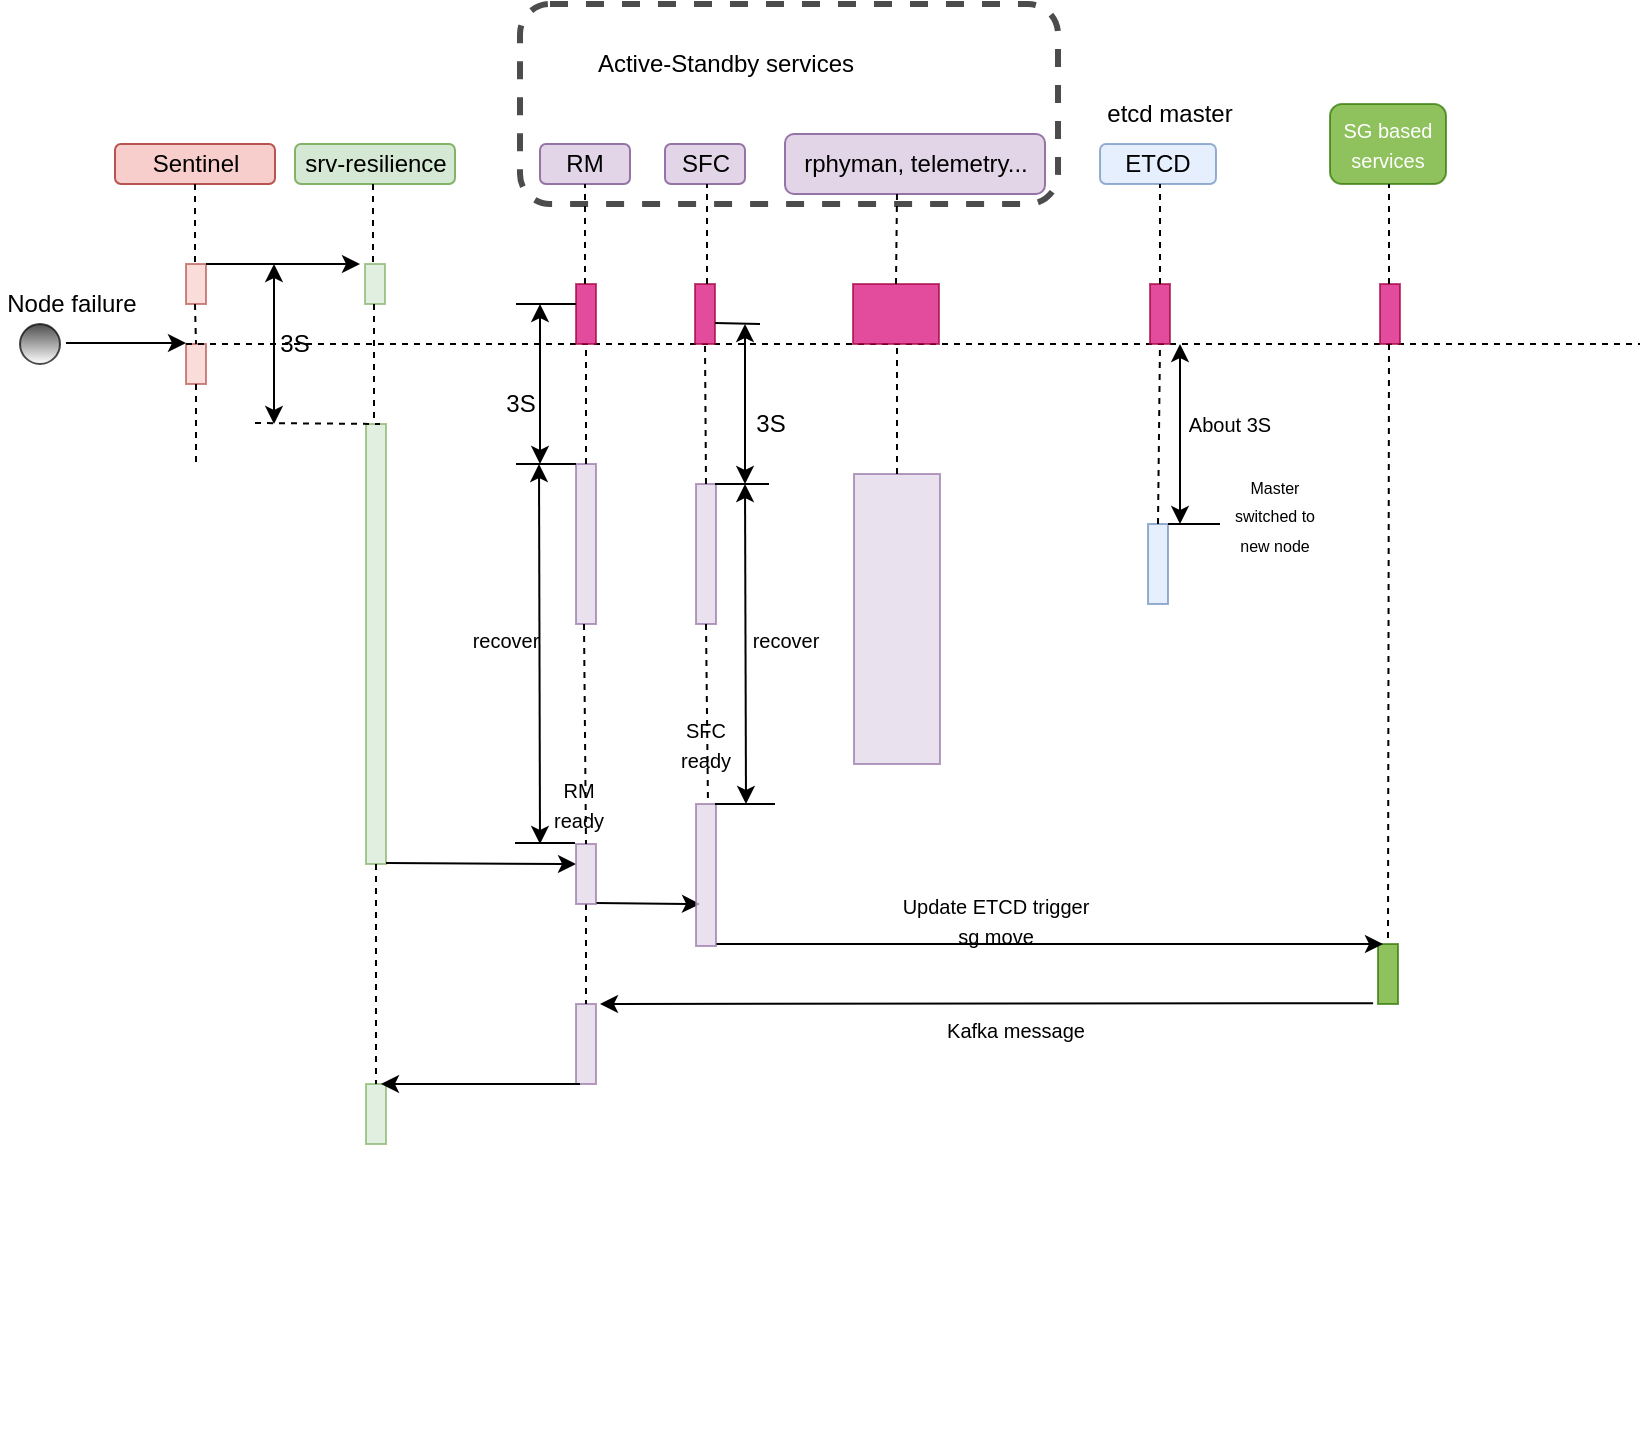 <mxfile version="11.1.1" type="github"><diagram id="rz94_Uhr8k5v-FVwEpUD" name="integration_resilience"><mxGraphModel dx="1129" dy="784" grid="0" gridSize="10" guides="1" tooltips="1" connect="1" arrows="1" fold="1" page="1" pageScale="1" pageWidth="850" pageHeight="1100" math="0" shadow="0"><root><mxCell id="0"/><mxCell id="1" parent="0"/><mxCell id="OxOy1GGtkLxaxUeBjBgH-1" value="Sentinel" style="rounded=1;whiteSpace=wrap;html=1;fillColor=#f8cecc;strokeColor=#b85450;" parent="1" vertex="1"><mxGeometry x="67.5" y="180" width="80" height="20" as="geometry"/></mxCell><mxCell id="OxOy1GGtkLxaxUeBjBgH-3" value="srv-resilience" style="rounded=1;whiteSpace=wrap;html=1;fillColor=#d5e8d4;strokeColor=#82b366;" parent="1" vertex="1"><mxGeometry x="157.5" y="180" width="80" height="20" as="geometry"/></mxCell><mxCell id="OxOy1GGtkLxaxUeBjBgH-4" value="RM" style="rounded=1;whiteSpace=wrap;html=1;fillColor=#e1d5e7;strokeColor=#9673a6;" parent="1" vertex="1"><mxGeometry x="280" y="180" width="45" height="20" as="geometry"/></mxCell><mxCell id="OxOy1GGtkLxaxUeBjBgH-5" value="SFC" style="rounded=1;whiteSpace=wrap;html=1;fillColor=#e1d5e7;strokeColor=#9673a6;" parent="1" vertex="1"><mxGeometry x="342.5" y="180" width="40" height="20" as="geometry"/></mxCell><mxCell id="OxOy1GGtkLxaxUeBjBgH-6" value="rphyman, telemetry..." style="rounded=1;whiteSpace=wrap;html=1;fillColor=#e1d5e7;strokeColor=#9673a6;" parent="1" vertex="1"><mxGeometry x="402.5" y="175" width="130" height="30" as="geometry"/></mxCell><mxCell id="OxOy1GGtkLxaxUeBjBgH-8" value="" style="rounded=1;whiteSpace=wrap;html=1;shadow=0;glass=0;dashed=1;comic=0;strokeWidth=3;opacity=70;fillColor=none;gradientColor=#ffffff;" parent="1" vertex="1"><mxGeometry x="270" y="110" width="269" height="100" as="geometry"/></mxCell><mxCell id="OxOy1GGtkLxaxUeBjBgH-9" value="Active-Standby services" style="text;html=1;strokeColor=none;fillColor=none;align=center;verticalAlign=middle;whiteSpace=wrap;rounded=0;shadow=0;glass=0;dashed=1;comic=0;opacity=70;" parent="1" vertex="1"><mxGeometry x="302.5" y="130" width="140" height="20" as="geometry"/></mxCell><mxCell id="OxOy1GGtkLxaxUeBjBgH-10" value="" style="rounded=0;whiteSpace=wrap;html=1;shadow=0;glass=0;comic=0;strokeWidth=1;fillColor=#f8cecc;opacity=70;strokeColor=#b85450;" parent="1" vertex="1"><mxGeometry x="103" y="240" width="10" height="20" as="geometry"/></mxCell><mxCell id="OxOy1GGtkLxaxUeBjBgH-13" value="" style="endArrow=none;dashed=1;html=1;" parent="1" edge="1"><mxGeometry width="50" height="50" relative="1" as="geometry"><mxPoint x="107.5" y="200" as="sourcePoint"/><mxPoint x="107.5" y="240" as="targetPoint"/></mxGeometry></mxCell><mxCell id="OxOy1GGtkLxaxUeBjBgH-17" value="" style="rounded=0;whiteSpace=wrap;html=1;shadow=0;glass=0;comic=0;strokeWidth=1;fillColor=#d5e8d4;opacity=70;strokeColor=#82b366;" parent="1" vertex="1"><mxGeometry x="192.5" y="240" width="10" height="20" as="geometry"/></mxCell><mxCell id="OxOy1GGtkLxaxUeBjBgH-18" value="" style="endArrow=none;dashed=1;html=1;" parent="1" edge="1"><mxGeometry width="50" height="50" relative="1" as="geometry"><mxPoint x="196.5" y="200" as="sourcePoint"/><mxPoint x="196.5" y="240" as="targetPoint"/></mxGeometry></mxCell><mxCell id="OxOy1GGtkLxaxUeBjBgH-19" value="" style="endArrow=classic;html=1;" parent="1" edge="1"><mxGeometry width="50" height="50" relative="1" as="geometry"><mxPoint x="113" y="240" as="sourcePoint"/><mxPoint x="190" y="240" as="targetPoint"/></mxGeometry></mxCell><mxCell id="OxOy1GGtkLxaxUeBjBgH-20" value="" style="rounded=0;whiteSpace=wrap;html=1;shadow=0;glass=0;comic=0;strokeWidth=1;fillColor=#f8cecc;opacity=70;strokeColor=#b85450;" parent="1" vertex="1"><mxGeometry x="103" y="280" width="10" height="20" as="geometry"/></mxCell><mxCell id="OxOy1GGtkLxaxUeBjBgH-23" value="" style="rounded=0;whiteSpace=wrap;html=1;shadow=0;glass=0;comic=0;strokeWidth=1;fillColor=#d5e8d4;opacity=70;strokeColor=#82b366;" parent="1" vertex="1"><mxGeometry x="193" y="320" width="10" height="220" as="geometry"/></mxCell><mxCell id="OxOy1GGtkLxaxUeBjBgH-26" value="" style="endArrow=classic;startArrow=classic;html=1;" parent="1" edge="1"><mxGeometry width="50" height="50" relative="1" as="geometry"><mxPoint x="147" y="320" as="sourcePoint"/><mxPoint x="147" y="240" as="targetPoint"/></mxGeometry></mxCell><mxCell id="OxOy1GGtkLxaxUeBjBgH-27" value="" style="endArrow=none;html=1;dashed=1;" parent="1" edge="1"><mxGeometry width="50" height="50" relative="1" as="geometry"><mxPoint x="137.5" y="319.5" as="sourcePoint"/><mxPoint x="200" y="320" as="targetPoint"/></mxGeometry></mxCell><mxCell id="OxOy1GGtkLxaxUeBjBgH-28" value="" style="endArrow=classic;html=1;endFill=1;" parent="1" edge="1"><mxGeometry width="50" height="50" relative="1" as="geometry"><mxPoint x="43" y="279.5" as="sourcePoint"/><mxPoint x="103" y="279.5" as="targetPoint"/></mxGeometry></mxCell><mxCell id="OxOy1GGtkLxaxUeBjBgH-29" value="" style="ellipse;whiteSpace=wrap;html=1;aspect=fixed;shadow=0;glass=0;comic=0;strokeWidth=1;fillColor=#000000;gradientColor=#ffffff;opacity=70;strokeColor=#000000;" parent="1" vertex="1"><mxGeometry x="20" y="270" width="20" height="20" as="geometry"/></mxCell><mxCell id="OxOy1GGtkLxaxUeBjBgH-32" value="Node failure" style="text;html=1;strokeColor=none;fillColor=none;align=center;verticalAlign=middle;whiteSpace=wrap;rounded=0;shadow=0;glass=0;comic=0;opacity=70;" parent="1" vertex="1"><mxGeometry x="10" y="250" width="72" height="20" as="geometry"/></mxCell><mxCell id="OxOy1GGtkLxaxUeBjBgH-33" value="3S" style="text;html=1;strokeColor=none;fillColor=none;align=center;verticalAlign=middle;whiteSpace=wrap;rounded=0;shadow=0;glass=0;comic=0;opacity=70;" parent="1" vertex="1"><mxGeometry x="145" y="270" width="25" height="20" as="geometry"/></mxCell><mxCell id="OxOy1GGtkLxaxUeBjBgH-34" value="" style="endArrow=none;dashed=1;html=1;" parent="1" edge="1"><mxGeometry width="50" height="50" relative="1" as="geometry"><mxPoint x="108" y="300" as="sourcePoint"/><mxPoint x="108" y="340" as="targetPoint"/></mxGeometry></mxCell><mxCell id="OxOy1GGtkLxaxUeBjBgH-35" value="" style="endArrow=none;dashed=1;html=1;" parent="1" edge="1"><mxGeometry width="50" height="50" relative="1" as="geometry"><mxPoint x="107.5" y="260" as="sourcePoint"/><mxPoint x="108" y="280" as="targetPoint"/></mxGeometry></mxCell><mxCell id="OxOy1GGtkLxaxUeBjBgH-36" value="" style="endArrow=none;dashed=1;html=1;" parent="1" edge="1"><mxGeometry width="50" height="50" relative="1" as="geometry"><mxPoint x="197" y="260" as="sourcePoint"/><mxPoint x="197" y="320" as="targetPoint"/></mxGeometry></mxCell><mxCell id="OxOy1GGtkLxaxUeBjBgH-39" value="ETCD" style="rounded=1;whiteSpace=wrap;html=1;shadow=0;glass=0;comic=0;strokeColor=#6c8ebf;strokeWidth=1;fillColor=#dae8fc;opacity=70;" parent="1" vertex="1"><mxGeometry x="560" y="180" width="58" height="20" as="geometry"/></mxCell><mxCell id="OxOy1GGtkLxaxUeBjBgH-40" value="etcd master" style="text;html=1;strokeColor=none;fillColor=none;align=center;verticalAlign=middle;whiteSpace=wrap;rounded=0;shadow=0;glass=0;comic=0;opacity=70;" parent="1" vertex="1"><mxGeometry x="560" y="155" width="70" height="20" as="geometry"/></mxCell><mxCell id="OxOy1GGtkLxaxUeBjBgH-41" value="" style="endArrow=none;dashed=1;html=1;strokeColor=#000000;" parent="1" edge="1"><mxGeometry width="50" height="50" relative="1" as="geometry"><mxPoint x="103" y="280" as="sourcePoint"/><mxPoint x="830" y="280" as="targetPoint"/></mxGeometry></mxCell><mxCell id="OxOy1GGtkLxaxUeBjBgH-42" value="" style="rounded=0;whiteSpace=wrap;html=1;shadow=0;glass=0;comic=0;strokeWidth=1;fillColor=#d80073;opacity=70;strokeColor=#A50040;fontColor=#ffffff;" parent="1" vertex="1"><mxGeometry x="298" y="250" width="10" height="30" as="geometry"/></mxCell><mxCell id="OxOy1GGtkLxaxUeBjBgH-49" value="" style="rounded=0;whiteSpace=wrap;html=1;shadow=0;glass=0;comic=0;strokeWidth=1;fillColor=#e1d5e7;opacity=70;strokeColor=#9673a6;" parent="1" vertex="1"><mxGeometry x="298" y="340" width="10" height="80" as="geometry"/></mxCell><mxCell id="OxOy1GGtkLxaxUeBjBgH-50" value="" style="endArrow=none;html=1;strokeColor=#000000;" parent="1" edge="1"><mxGeometry width="50" height="50" relative="1" as="geometry"><mxPoint x="268" y="260" as="sourcePoint"/><mxPoint x="298" y="260" as="targetPoint"/></mxGeometry></mxCell><mxCell id="OxOy1GGtkLxaxUeBjBgH-51" value="" style="endArrow=none;html=1;strokeColor=#000000;" parent="1" edge="1"><mxGeometry width="50" height="50" relative="1" as="geometry"><mxPoint x="268" y="340" as="sourcePoint"/><mxPoint x="298" y="340" as="targetPoint"/></mxGeometry></mxCell><mxCell id="OxOy1GGtkLxaxUeBjBgH-52" value="" style="endArrow=classic;startArrow=classic;html=1;" parent="1" edge="1"><mxGeometry width="50" height="50" relative="1" as="geometry"><mxPoint x="280" y="340" as="sourcePoint"/><mxPoint x="280" y="260" as="targetPoint"/></mxGeometry></mxCell><mxCell id="OxOy1GGtkLxaxUeBjBgH-53" value="3S" style="text;html=1;strokeColor=none;fillColor=none;align=center;verticalAlign=middle;whiteSpace=wrap;rounded=0;shadow=0;glass=0;comic=0;opacity=70;" parent="1" vertex="1"><mxGeometry x="257.5" y="300" width="25" height="20" as="geometry"/></mxCell><mxCell id="OxOy1GGtkLxaxUeBjBgH-54" value="" style="endArrow=none;dashed=1;html=1;strokeColor=#000000;" parent="1" edge="1"><mxGeometry width="50" height="50" relative="1" as="geometry"><mxPoint x="302.5" y="250" as="sourcePoint"/><mxPoint x="302.5" y="200" as="targetPoint"/></mxGeometry></mxCell><mxCell id="OxOy1GGtkLxaxUeBjBgH-55" value="" style="endArrow=none;dashed=1;html=1;strokeColor=#000000;exitX=0.5;exitY=0;exitDx=0;exitDy=0;" parent="1" source="OxOy1GGtkLxaxUeBjBgH-49" edge="1"><mxGeometry width="50" height="50" relative="1" as="geometry"><mxPoint x="303" y="330" as="sourcePoint"/><mxPoint x="303" y="280" as="targetPoint"/></mxGeometry></mxCell><mxCell id="OxOy1GGtkLxaxUeBjBgH-56" value="" style="rounded=0;whiteSpace=wrap;html=1;shadow=0;glass=0;comic=0;strokeWidth=1;fillColor=#d80073;opacity=70;strokeColor=#A50040;fontColor=#ffffff;" parent="1" vertex="1"><mxGeometry x="585" y="250" width="10" height="30" as="geometry"/></mxCell><mxCell id="OxOy1GGtkLxaxUeBjBgH-58" value="" style="rounded=0;whiteSpace=wrap;html=1;shadow=0;glass=0;comic=0;strokeWidth=1;fillColor=#dae8fc;opacity=70;strokeColor=#6c8ebf;" parent="1" vertex="1"><mxGeometry x="584" y="370" width="10" height="40" as="geometry"/></mxCell><mxCell id="OxOy1GGtkLxaxUeBjBgH-59" value="" style="rounded=0;whiteSpace=wrap;html=1;shadow=0;glass=0;comic=0;strokeWidth=1;fillColor=#d80073;opacity=70;strokeColor=#A50040;fontColor=#ffffff;" parent="1" vertex="1"><mxGeometry x="357.5" y="250" width="10" height="30" as="geometry"/></mxCell><mxCell id="OxOy1GGtkLxaxUeBjBgH-60" value="" style="endArrow=none;html=1;strokeColor=#000000;" parent="1" edge="1"><mxGeometry width="50" height="50" relative="1" as="geometry"><mxPoint x="367.5" y="269.5" as="sourcePoint"/><mxPoint x="390" y="270" as="targetPoint"/></mxGeometry></mxCell><mxCell id="OxOy1GGtkLxaxUeBjBgH-61" value="" style="endArrow=classic;startArrow=classic;html=1;" parent="1" edge="1"><mxGeometry width="50" height="50" relative="1" as="geometry"><mxPoint x="382.5" y="350" as="sourcePoint"/><mxPoint x="382.5" y="270" as="targetPoint"/></mxGeometry></mxCell><mxCell id="OxOy1GGtkLxaxUeBjBgH-62" value="" style="rounded=0;whiteSpace=wrap;html=1;shadow=0;glass=0;comic=0;strokeWidth=1;fillColor=#e1d5e7;opacity=70;strokeColor=#9673a6;" parent="1" vertex="1"><mxGeometry x="358" y="350" width="10" height="70" as="geometry"/></mxCell><mxCell id="OxOy1GGtkLxaxUeBjBgH-64" value="" style="endArrow=none;html=1;strokeColor=#000000;" parent="1" edge="1"><mxGeometry width="50" height="50" relative="1" as="geometry"><mxPoint x="367.5" y="350" as="sourcePoint"/><mxPoint x="394.5" y="350" as="targetPoint"/><Array as="points"><mxPoint x="367.5" y="350"/></Array></mxGeometry></mxCell><mxCell id="OxOy1GGtkLxaxUeBjBgH-65" value="3S" style="text;html=1;strokeColor=none;fillColor=none;align=center;verticalAlign=middle;whiteSpace=wrap;rounded=0;shadow=0;glass=0;comic=0;opacity=70;" parent="1" vertex="1"><mxGeometry x="382.5" y="310" width="25" height="20" as="geometry"/></mxCell><mxCell id="OxOy1GGtkLxaxUeBjBgH-66" value="" style="endArrow=none;dashed=1;html=1;strokeColor=#000000;exitX=0.5;exitY=0;exitDx=0;exitDy=0;" parent="1" source="OxOy1GGtkLxaxUeBjBgH-58" edge="1"><mxGeometry width="50" height="50" relative="1" as="geometry"><mxPoint x="589.905" y="340.095" as="sourcePoint"/><mxPoint x="590" y="280" as="targetPoint"/></mxGeometry></mxCell><mxCell id="OxOy1GGtkLxaxUeBjBgH-67" value="" style="endArrow=none;dashed=1;html=1;strokeColor=#000000;" parent="1" edge="1"><mxGeometry width="50" height="50" relative="1" as="geometry"><mxPoint x="363.5" y="250" as="sourcePoint"/><mxPoint x="363.5" y="200" as="targetPoint"/></mxGeometry></mxCell><mxCell id="OxOy1GGtkLxaxUeBjBgH-68" value="" style="endArrow=none;dashed=1;html=1;strokeColor=#000000;exitX=0.5;exitY=0;exitDx=0;exitDy=0;" parent="1" source="OxOy1GGtkLxaxUeBjBgH-62" edge="1"><mxGeometry width="50" height="50" relative="1" as="geometry"><mxPoint x="362.5" y="330" as="sourcePoint"/><mxPoint x="362.5" y="280" as="targetPoint"/></mxGeometry></mxCell><mxCell id="OxOy1GGtkLxaxUeBjBgH-69" value="" style="endArrow=classic;startArrow=classic;html=1;" parent="1" edge="1"><mxGeometry width="50" height="50" relative="1" as="geometry"><mxPoint x="600" y="370" as="sourcePoint"/><mxPoint x="600" y="280" as="targetPoint"/></mxGeometry></mxCell><mxCell id="OxOy1GGtkLxaxUeBjBgH-70" value="&lt;font style=&quot;font-size: 10px&quot;&gt;About 3S&lt;/font&gt;" style="text;html=1;strokeColor=none;fillColor=none;align=center;verticalAlign=middle;whiteSpace=wrap;rounded=0;shadow=0;glass=0;comic=0;opacity=70;" parent="1" vertex="1"><mxGeometry x="600" y="310" width="50" height="20" as="geometry"/></mxCell><mxCell id="OxOy1GGtkLxaxUeBjBgH-71" value="" style="endArrow=none;html=1;strokeColor=#000000;" parent="1" edge="1"><mxGeometry width="50" height="50" relative="1" as="geometry"><mxPoint x="594" y="370" as="sourcePoint"/><mxPoint x="620" y="370" as="targetPoint"/><Array as="points"><mxPoint x="594" y="370"/></Array></mxGeometry></mxCell><mxCell id="OxOy1GGtkLxaxUeBjBgH-72" value="" style="endArrow=none;dashed=1;html=1;strokeColor=#000000;" parent="1" edge="1"><mxGeometry width="50" height="50" relative="1" as="geometry"><mxPoint x="590" y="250" as="sourcePoint"/><mxPoint x="590" y="200" as="targetPoint"/></mxGeometry></mxCell><mxCell id="OxOy1GGtkLxaxUeBjBgH-73" value="&lt;font style=&quot;font-size: 8px&quot;&gt;Master switched to new node&lt;/font&gt;" style="text;html=1;strokeColor=none;fillColor=none;align=center;verticalAlign=middle;whiteSpace=wrap;rounded=0;shadow=0;glass=0;comic=0;opacity=70;" parent="1" vertex="1"><mxGeometry x="620" y="360" width="55" height="10" as="geometry"/></mxCell><mxCell id="OxOy1GGtkLxaxUeBjBgH-74" value="" style="rounded=0;whiteSpace=wrap;html=1;shadow=0;glass=0;comic=0;strokeWidth=1;fillColor=#d80073;opacity=70;strokeColor=#A50040;fontColor=#ffffff;" parent="1" vertex="1"><mxGeometry x="436.5" y="250" width="43" height="30" as="geometry"/></mxCell><mxCell id="OxOy1GGtkLxaxUeBjBgH-75" value="" style="rounded=0;whiteSpace=wrap;html=1;shadow=0;glass=0;comic=0;strokeWidth=1;fillColor=#e1d5e7;opacity=70;strokeColor=#9673a6;" parent="1" vertex="1"><mxGeometry x="437" y="345" width="43" height="145" as="geometry"/></mxCell><mxCell id="OxOy1GGtkLxaxUeBjBgH-77" value="" style="endArrow=none;dashed=1;html=1;strokeColor=#000000;" parent="1" edge="1"><mxGeometry width="50" height="50" relative="1" as="geometry"><mxPoint x="458" y="250" as="sourcePoint"/><mxPoint x="458.5" y="205" as="targetPoint"/></mxGeometry></mxCell><mxCell id="OxOy1GGtkLxaxUeBjBgH-78" value="" style="endArrow=none;dashed=1;html=1;strokeColor=#000000;exitX=0.5;exitY=0;exitDx=0;exitDy=0;" parent="1" source="OxOy1GGtkLxaxUeBjBgH-75" edge="1"><mxGeometry width="50" height="50" relative="1" as="geometry"><mxPoint x="459" y="340" as="sourcePoint"/><mxPoint x="458.5" y="280" as="targetPoint"/></mxGeometry></mxCell><mxCell id="OxOy1GGtkLxaxUeBjBgH-80" value="&lt;font style=&quot;font-size: 10px&quot;&gt;SG based services&lt;/font&gt;" style="rounded=1;whiteSpace=wrap;html=1;shadow=0;glass=0;comic=0;strokeColor=#2D7600;strokeWidth=1;fillColor=#60a917;opacity=70;fontColor=#ffffff;" parent="1" vertex="1"><mxGeometry x="675" y="160" width="58" height="40" as="geometry"/></mxCell><mxCell id="OxOy1GGtkLxaxUeBjBgH-81" value="" style="rounded=0;whiteSpace=wrap;html=1;shadow=0;glass=0;comic=0;strokeWidth=1;fillColor=#d80073;opacity=70;strokeColor=#A50040;fontColor=#ffffff;" parent="1" vertex="1"><mxGeometry x="700" y="250" width="10" height="30" as="geometry"/></mxCell><mxCell id="OxOy1GGtkLxaxUeBjBgH-82" value="" style="endArrow=none;dashed=1;html=1;strokeColor=#000000;" parent="1" edge="1"><mxGeometry width="50" height="50" relative="1" as="geometry"><mxPoint x="704.5" y="250" as="sourcePoint"/><mxPoint x="704.5" y="200" as="targetPoint"/></mxGeometry></mxCell><mxCell id="OxOy1GGtkLxaxUeBjBgH-84" value="" style="endArrow=classic;html=1;strokeColor=#000000;" parent="1" edge="1"><mxGeometry width="50" height="50" relative="1" as="geometry"><mxPoint x="203" y="539.5" as="sourcePoint"/><mxPoint x="298" y="540" as="targetPoint"/></mxGeometry></mxCell><mxCell id="OxOy1GGtkLxaxUeBjBgH-85" value="" style="endArrow=classic;html=1;strokeColor=#000000;" parent="1" edge="1"><mxGeometry width="50" height="50" relative="1" as="geometry"><mxPoint x="308" y="559.5" as="sourcePoint"/><mxPoint x="360" y="560" as="targetPoint"/></mxGeometry></mxCell><mxCell id="OxOy1GGtkLxaxUeBjBgH-86" value="" style="rounded=0;whiteSpace=wrap;html=1;shadow=0;glass=0;comic=0;strokeWidth=1;fillColor=#60a917;opacity=70;strokeColor=#2D7600;fontColor=#ffffff;" parent="1" vertex="1"><mxGeometry x="699" y="580" width="10" height="30" as="geometry"/></mxCell><mxCell id="OxOy1GGtkLxaxUeBjBgH-87" value="" style="endArrow=classic;html=1;strokeColor=#000000;entryX=0.25;entryY=0;entryDx=0;entryDy=0;" parent="1" target="OxOy1GGtkLxaxUeBjBgH-86" edge="1"><mxGeometry width="50" height="50" relative="1" as="geometry"><mxPoint x="368" y="580" as="sourcePoint"/><mxPoint x="448" y="580" as="targetPoint"/></mxGeometry></mxCell><mxCell id="OxOy1GGtkLxaxUeBjBgH-88" value="" style="rounded=0;whiteSpace=wrap;html=1;shadow=0;glass=0;comic=0;strokeWidth=1;fillColor=#e1d5e7;opacity=70;strokeColor=#9673a6;" parent="1" vertex="1"><mxGeometry x="298" y="610" width="10" height="40" as="geometry"/></mxCell><mxCell id="OxOy1GGtkLxaxUeBjBgH-89" value="" style="endArrow=classic;html=1;strokeColor=#000000;exitX=-0.245;exitY=0.987;exitDx=0;exitDy=0;exitPerimeter=0;" parent="1" source="OxOy1GGtkLxaxUeBjBgH-86" edge="1"><mxGeometry width="50" height="50" relative="1" as="geometry"><mxPoint x="580" y="720" as="sourcePoint"/><mxPoint x="310" y="610" as="targetPoint"/></mxGeometry></mxCell><mxCell id="OxOy1GGtkLxaxUeBjBgH-90" value="" style="rounded=0;whiteSpace=wrap;html=1;shadow=0;glass=0;comic=0;strokeWidth=1;fillColor=#d5e8d4;opacity=70;strokeColor=#82b366;" parent="1" vertex="1"><mxGeometry x="193" y="650" width="10" height="30" as="geometry"/></mxCell><mxCell id="OxOy1GGtkLxaxUeBjBgH-91" value="" style="endArrow=classic;html=1;strokeColor=#000000;entryX=0.75;entryY=0;entryDx=0;entryDy=0;" parent="1" target="OxOy1GGtkLxaxUeBjBgH-90" edge="1"><mxGeometry width="50" height="50" relative="1" as="geometry"><mxPoint x="300" y="650" as="sourcePoint"/><mxPoint x="460" y="680" as="targetPoint"/></mxGeometry></mxCell><mxCell id="OxOy1GGtkLxaxUeBjBgH-92" value="" style="endArrow=none;dashed=1;html=1;entryX=0.5;entryY=0;entryDx=0;entryDy=0;" parent="1" target="OxOy1GGtkLxaxUeBjBgH-86" edge="1"><mxGeometry width="50" height="50" relative="1" as="geometry"><mxPoint x="704.5" y="280" as="sourcePoint"/><mxPoint x="704.5" y="320" as="targetPoint"/></mxGeometry></mxCell><mxCell id="OxOy1GGtkLxaxUeBjBgH-93" value="" style="endArrow=none;dashed=1;html=1;" parent="1" edge="1"><mxGeometry width="50" height="50" relative="1" as="geometry"><mxPoint x="198" y="540" as="sourcePoint"/><mxPoint x="198" y="650" as="targetPoint"/></mxGeometry></mxCell><mxCell id="OxOy1GGtkLxaxUeBjBgH-94" value="" style="endArrow=none;dashed=1;html=1;entryX=0.5;entryY=0;entryDx=0;entryDy=0;" parent="1" target="OxOy1GGtkLxaxUeBjBgH-88" edge="1"><mxGeometry width="50" height="50" relative="1" as="geometry"><mxPoint x="303" y="560" as="sourcePoint"/><mxPoint x="303" y="600" as="targetPoint"/></mxGeometry></mxCell><mxCell id="OxOy1GGtkLxaxUeBjBgH-95" value="&lt;font style=&quot;font-size: 10px&quot;&gt;Update ETCD trigger sg move&lt;/font&gt;" style="text;html=1;strokeColor=none;fillColor=none;align=center;verticalAlign=middle;whiteSpace=wrap;rounded=0;shadow=0;glass=0;comic=0;opacity=70;" parent="1" vertex="1"><mxGeometry x="458" y="560" width="100" height="15" as="geometry"/></mxCell><mxCell id="OxOy1GGtkLxaxUeBjBgH-96" value="&lt;font size=&quot;1&quot;&gt;Kafka message&lt;/font&gt;" style="text;html=1;strokeColor=none;fillColor=none;align=center;verticalAlign=middle;whiteSpace=wrap;rounded=0;shadow=0;glass=0;comic=0;opacity=70;" parent="1" vertex="1"><mxGeometry x="467.5" y="615" width="100" height="15" as="geometry"/></mxCell><mxCell id="VrICxufBekmhPMfeO_j_-1" value="" style="rounded=0;whiteSpace=wrap;html=1;shadow=0;glass=0;comic=0;strokeWidth=1;fillColor=#e1d5e7;opacity=70;strokeColor=#9673a6;" parent="1" vertex="1"><mxGeometry x="298" y="530" width="10" height="30" as="geometry"/></mxCell><mxCell id="VrICxufBekmhPMfeO_j_-2" value="" style="rounded=0;whiteSpace=wrap;html=1;shadow=0;glass=0;comic=0;strokeWidth=1;fillColor=#e1d5e7;opacity=70;strokeColor=#9673a6;" parent="1" vertex="1"><mxGeometry x="358" y="510" width="10" height="71" as="geometry"/></mxCell><mxCell id="VrICxufBekmhPMfeO_j_-3" value="&lt;font style=&quot;font-size: 10px&quot;&gt;RM ready&lt;/font&gt;" style="text;html=1;strokeColor=none;fillColor=none;align=center;verticalAlign=middle;whiteSpace=wrap;rounded=0;" parent="1" vertex="1"><mxGeometry x="282.5" y="500" width="33" height="20" as="geometry"/></mxCell><mxCell id="VrICxufBekmhPMfeO_j_-4" value="&lt;font size=&quot;1&quot;&gt;SFC ready&lt;/font&gt;" style="text;html=1;strokeColor=none;fillColor=none;align=center;verticalAlign=middle;whiteSpace=wrap;rounded=0;" parent="1" vertex="1"><mxGeometry x="342.5" y="470" width="40" height="20" as="geometry"/></mxCell><mxCell id="VrICxufBekmhPMfeO_j_-5" value="" style="endArrow=none;dashed=1;html=1;entryX=0.5;entryY=0;entryDx=0;entryDy=0;" parent="1" target="VrICxufBekmhPMfeO_j_-1" edge="1"><mxGeometry width="50" height="50" relative="1" as="geometry"><mxPoint x="302" y="420" as="sourcePoint"/><mxPoint x="302" y="480" as="targetPoint"/></mxGeometry></mxCell><mxCell id="VrICxufBekmhPMfeO_j_-6" value="" style="endArrow=none;dashed=1;html=1;" parent="1" edge="1"><mxGeometry width="50" height="50" relative="1" as="geometry"><mxPoint x="363" y="420" as="sourcePoint"/><mxPoint x="364" y="510" as="targetPoint"/></mxGeometry></mxCell><mxCell id="VrICxufBekmhPMfeO_j_-7" value="" style="endArrow=none;html=1;strokeColor=#000000;" parent="1" edge="1"><mxGeometry width="50" height="50" relative="1" as="geometry"><mxPoint x="267.5" y="529.5" as="sourcePoint"/><mxPoint x="297.5" y="529.5" as="targetPoint"/></mxGeometry></mxCell><mxCell id="VrICxufBekmhPMfeO_j_-8" value="" style="endArrow=none;html=1;strokeColor=#000000;" parent="1" edge="1"><mxGeometry width="50" height="50" relative="1" as="geometry"><mxPoint x="367.5" y="510" as="sourcePoint"/><mxPoint x="397.5" y="510" as="targetPoint"/></mxGeometry></mxCell><mxCell id="VrICxufBekmhPMfeO_j_-9" value="" style="endArrow=classic;startArrow=classic;html=1;" parent="1" edge="1"><mxGeometry width="50" height="50" relative="1" as="geometry"><mxPoint x="383" y="510" as="sourcePoint"/><mxPoint x="382.5" y="350" as="targetPoint"/></mxGeometry></mxCell><mxCell id="VrICxufBekmhPMfeO_j_-10" value="" style="endArrow=classic;startArrow=classic;html=1;" parent="1" edge="1"><mxGeometry width="50" height="50" relative="1" as="geometry"><mxPoint x="280" y="530" as="sourcePoint"/><mxPoint x="279.5" y="340" as="targetPoint"/></mxGeometry></mxCell><mxCell id="VrICxufBekmhPMfeO_j_-11" value="&lt;font style=&quot;font-size: 10px&quot;&gt;recover&lt;/font&gt;" style="text;html=1;strokeColor=none;fillColor=none;align=center;verticalAlign=middle;whiteSpace=wrap;rounded=0;" parent="1" vertex="1"><mxGeometry x="242.5" y="417.5" width="40" height="20" as="geometry"/></mxCell><mxCell id="VrICxufBekmhPMfeO_j_-12" value="&lt;font style=&quot;font-size: 10px&quot;&gt;recover&lt;/font&gt;" style="text;html=1;strokeColor=none;fillColor=none;align=center;verticalAlign=middle;whiteSpace=wrap;rounded=0;" parent="1" vertex="1"><mxGeometry x="382.5" y="417.5" width="40" height="20" as="geometry"/></mxCell><mxCell id="N3AXwd6adOty5055mt98-1" value="" style="shape=image;html=1;verticalAlign=top;verticalLabelPosition=bottom;labelBackgroundColor=#ffffff;imageAspect=0;aspect=fixed;image=https://cdn1.iconfinder.com/data/icons/charts-and-diagrams-1-1/512/Gantt-128.png" parent="1" vertex="1"><mxGeometry x="10" y="701" width="128" height="128" as="geometry"/></mxCell></root></mxGraphModel></diagram><diagram id="1-lxqdlB2F5dz0uE3aP3" name="Page-2"><mxGraphModel dx="376" dy="261" grid="0" gridSize="10" guides="1" tooltips="1" connect="1" arrows="1" fold="1" page="1" pageScale="1" pageWidth="850" pageHeight="1100" math="0" shadow="0"><root><mxCell id="QqfTRbtR8cv3g753rqHb-0"/><mxCell id="QqfTRbtR8cv3g753rqHb-1" parent="QqfTRbtR8cv3g753rqHb-0"/><mxCell id="QqfTRbtR8cv3g753rqHb-143" value="" style="endArrow=none;html=1;" parent="QqfTRbtR8cv3g753rqHb-1" edge="1"><mxGeometry width="50" height="50" relative="1" as="geometry"><mxPoint x="190" y="320" as="sourcePoint"/><mxPoint x="190" y="160" as="targetPoint"/></mxGeometry></mxCell><mxCell id="QqfTRbtR8cv3g753rqHb-144" value="&lt;font style=&quot;font-size: 8px&quot;&gt;power down&lt;/font&gt;" style="text;html=1;strokeColor=none;fillColor=none;align=center;verticalAlign=middle;whiteSpace=wrap;rounded=0;" parent="QqfTRbtR8cv3g753rqHb-1" vertex="1"><mxGeometry x="162" y="132" width="54" height="20" as="geometry"/></mxCell><mxCell id="QqfTRbtR8cv3g753rqHb-148" value="" style="rounded=0;whiteSpace=wrap;html=1;fillColor=#f8cecc;strokeColor=#FFFFFF;" parent="QqfTRbtR8cv3g753rqHb-1" vertex="1"><mxGeometry x="190" y="190" width="30" height="10" as="geometry"/></mxCell><mxCell id="QqfTRbtR8cv3g753rqHb-149" value="&lt;span style=&quot;font-size: 8px&quot;&gt;Node &amp;nbsp;down detect&lt;/span&gt;" style="text;html=1;strokeColor=none;fillColor=none;align=center;verticalAlign=middle;whiteSpace=wrap;rounded=0;" parent="QqfTRbtR8cv3g753rqHb-1" vertex="1"><mxGeometry x="110" y="187" width="75" height="13" as="geometry"/></mxCell><mxCell id="QqfTRbtR8cv3g753rqHb-150" value="&lt;span style=&quot;font-size: 8px&quot;&gt;MSG send to RM&lt;/span&gt;" style="text;html=1;strokeColor=none;fillColor=none;align=center;verticalAlign=middle;whiteSpace=wrap;rounded=0;" parent="QqfTRbtR8cv3g753rqHb-1" vertex="1"><mxGeometry x="110" y="207" width="75" height="13" as="geometry"/></mxCell><mxCell id="QqfTRbtR8cv3g753rqHb-151" value="" style="rounded=0;whiteSpace=wrap;html=1;fillColor=#f8cecc;strokeColor=#FFFFFF;" parent="QqfTRbtR8cv3g753rqHb-1" vertex="1"><mxGeometry x="220" y="209" width="10" height="10" as="geometry"/></mxCell><mxCell id="QqfTRbtR8cv3g753rqHb-152" value="&lt;span style=&quot;font-size: 8px&quot;&gt;Longest cp recover time&lt;/span&gt;" style="text;html=1;strokeColor=none;fillColor=none;align=center;verticalAlign=middle;whiteSpace=wrap;rounded=0;" parent="QqfTRbtR8cv3g753rqHb-1" vertex="1"><mxGeometry x="90" y="230" width="95" height="7" as="geometry"/></mxCell><mxCell id="QqfTRbtR8cv3g753rqHb-153" value="&lt;span style=&quot;font-size: 8px&quot;&gt;DP recover time&lt;/span&gt;" style="text;html=1;strokeColor=none;fillColor=none;align=center;verticalAlign=middle;whiteSpace=wrap;rounded=0;" parent="QqfTRbtR8cv3g753rqHb-1" vertex="1"><mxGeometry x="110" y="250" width="75" height="10" as="geometry"/></mxCell><mxCell id="QqfTRbtR8cv3g753rqHb-154" value="&lt;span style=&quot;font-size: 8px&quot;&gt;Scheduler recover&lt;/span&gt;" style="text;html=1;strokeColor=none;fillColor=none;align=center;verticalAlign=middle;whiteSpace=wrap;rounded=0;" parent="QqfTRbtR8cv3g753rqHb-1" vertex="1"><mxGeometry x="110" y="273" width="75" height="3" as="geometry"/></mxCell><mxCell id="QqfTRbtR8cv3g753rqHb-155" value="" style="rounded=0;whiteSpace=wrap;html=1;fillColor=#FF9933;strokeColor=#FFFFFF;" parent="QqfTRbtR8cv3g753rqHb-1" vertex="1"><mxGeometry x="230" y="230" width="20" height="10" as="geometry"/></mxCell><mxCell id="QqfTRbtR8cv3g753rqHb-156" value="" style="rounded=0;whiteSpace=wrap;html=1;fillColor=#FF9933;strokeColor=#FFFFFF;" parent="QqfTRbtR8cv3g753rqHb-1" vertex="1"><mxGeometry x="230" y="250" width="10" height="10" as="geometry"/></mxCell><mxCell id="QqfTRbtR8cv3g753rqHb-157" value="" style="rounded=0;whiteSpace=wrap;html=1;fillColor=#FF9933;strokeColor=#FFFFFF;" parent="QqfTRbtR8cv3g753rqHb-1" vertex="1"><mxGeometry x="230" y="270" width="10" height="10" as="geometry"/></mxCell><mxCell id="QqfTRbtR8cv3g753rqHb-158" value="" style="endArrow=none;dashed=1;html=1;" parent="QqfTRbtR8cv3g753rqHb-1" edge="1"><mxGeometry width="50" height="50" relative="1" as="geometry"><mxPoint x="220" y="320" as="sourcePoint"/><mxPoint x="219.5" y="160" as="targetPoint"/></mxGeometry></mxCell><mxCell id="QqfTRbtR8cv3g753rqHb-159" value="" style="endArrow=none;dashed=1;html=1;" parent="QqfTRbtR8cv3g753rqHb-1" edge="1"><mxGeometry width="50" height="50" relative="1" as="geometry"><mxPoint x="230" y="320" as="sourcePoint"/><mxPoint x="229.5" y="160" as="targetPoint"/></mxGeometry></mxCell><mxCell id="QqfTRbtR8cv3g753rqHb-160" value="" style="endArrow=none;html=1;" parent="QqfTRbtR8cv3g753rqHb-1" edge="1"><mxGeometry width="50" height="50" relative="1" as="geometry"><mxPoint x="250" y="320" as="sourcePoint"/><mxPoint x="250" y="160" as="targetPoint"/></mxGeometry></mxCell><mxCell id="QqfTRbtR8cv3g753rqHb-163" value="" style="endArrow=none;html=1;strokeColor=#FF9933;" parent="QqfTRbtR8cv3g753rqHb-1" edge="1"><mxGeometry width="50" height="50" relative="1" as="geometry"><mxPoint x="100" y="280" as="sourcePoint"/><mxPoint x="273" y="280" as="targetPoint"/></mxGeometry></mxCell><mxCell id="QqfTRbtR8cv3g753rqHb-165" value="" style="endArrow=none;html=1;strokeColor=#FF9933;" parent="QqfTRbtR8cv3g753rqHb-1" edge="1"><mxGeometry width="50" height="50" relative="1" as="geometry"><mxPoint x="100" y="259.5" as="sourcePoint"/><mxPoint x="274" y="260" as="targetPoint"/></mxGeometry></mxCell><mxCell id="QqfTRbtR8cv3g753rqHb-166" value="" style="endArrow=none;html=1;strokeColor=#FF9933;" parent="QqfTRbtR8cv3g753rqHb-1" edge="1"><mxGeometry width="50" height="50" relative="1" as="geometry"><mxPoint x="100" y="240" as="sourcePoint"/><mxPoint x="274" y="240" as="targetPoint"/></mxGeometry></mxCell><mxCell id="QqfTRbtR8cv3g753rqHb-167" value="" style="endArrow=none;html=1;strokeColor=#FF9933;" parent="QqfTRbtR8cv3g753rqHb-1" edge="1"><mxGeometry width="50" height="50" relative="1" as="geometry"><mxPoint x="100" y="220" as="sourcePoint"/><mxPoint x="275" y="220" as="targetPoint"/></mxGeometry></mxCell><mxCell id="QqfTRbtR8cv3g753rqHb-168" value="" style="endArrow=none;html=1;strokeColor=#FF9933;" parent="QqfTRbtR8cv3g753rqHb-1" edge="1"><mxGeometry width="50" height="50" relative="1" as="geometry"><mxPoint x="100" y="200" as="sourcePoint"/><mxPoint x="274" y="200" as="targetPoint"/></mxGeometry></mxCell><mxCell id="QqfTRbtR8cv3g753rqHb-169" value="&lt;font style=&quot;font-size: 7px&quot;&gt;1&lt;/font&gt;" style="text;html=1;strokeColor=none;fillColor=none;align=center;verticalAlign=middle;whiteSpace=wrap;rounded=0;" parent="QqfTRbtR8cv3g753rqHb-1" vertex="1"><mxGeometry x="260" y="190" width="10" height="10" as="geometry"/></mxCell><mxCell id="QqfTRbtR8cv3g753rqHb-170" value="&lt;font style=&quot;font-size: 7px&quot;&gt;2&lt;/font&gt;" style="text;html=1;strokeColor=none;fillColor=none;align=center;verticalAlign=middle;whiteSpace=wrap;rounded=0;" parent="QqfTRbtR8cv3g753rqHb-1" vertex="1"><mxGeometry x="260" y="209" width="10" height="10" as="geometry"/></mxCell><mxCell id="QqfTRbtR8cv3g753rqHb-171" value="&lt;font style=&quot;font-size: 7px&quot;&gt;3&lt;/font&gt;" style="text;html=1;strokeColor=none;fillColor=none;align=center;verticalAlign=middle;whiteSpace=wrap;rounded=0;" parent="QqfTRbtR8cv3g753rqHb-1" vertex="1"><mxGeometry x="260" y="230" width="10" height="10" as="geometry"/></mxCell><mxCell id="QqfTRbtR8cv3g753rqHb-172" value="&lt;font style=&quot;font-size: 7px&quot;&gt;4&lt;/font&gt;" style="text;html=1;strokeColor=none;fillColor=none;align=center;verticalAlign=middle;whiteSpace=wrap;rounded=0;" parent="QqfTRbtR8cv3g753rqHb-1" vertex="1"><mxGeometry x="260" y="250" width="10" height="10" as="geometry"/></mxCell><mxCell id="QqfTRbtR8cv3g753rqHb-173" value="&lt;font style=&quot;font-size: 7px&quot;&gt;5&lt;/font&gt;" style="text;html=1;strokeColor=none;fillColor=none;align=center;verticalAlign=middle;whiteSpace=wrap;rounded=0;" parent="QqfTRbtR8cv3g753rqHb-1" vertex="1"><mxGeometry x="260" y="270" width="10" height="10" as="geometry"/></mxCell><mxCell id="7V2oiHC2BvhQcNk9m8OB-0" value="&lt;font style=&quot;font-size: 5px&quot;&gt;4S&lt;/font&gt;" style="text;html=1;strokeColor=none;fillColor=none;align=center;verticalAlign=middle;whiteSpace=wrap;rounded=0;" vertex="1" parent="QqfTRbtR8cv3g753rqHb-1"><mxGeometry x="215" y="318.5" width="10" height="10" as="geometry"/></mxCell><mxCell id="7V2oiHC2BvhQcNk9m8OB-1" value="&lt;font style=&quot;font-size: 5px&quot;&gt;5S&lt;/font&gt;" style="text;html=1;strokeColor=none;fillColor=none;align=center;verticalAlign=middle;whiteSpace=wrap;rounded=0;" vertex="1" parent="QqfTRbtR8cv3g753rqHb-1"><mxGeometry x="245" y="318.5" width="10" height="10" as="geometry"/></mxCell></root></mxGraphModel></diagram><diagram id="xhZE4ioF5EXoLVfZ_o_y" name="Page-4"><mxGraphModel dx="452" dy="314" grid="0" gridSize="10" guides="1" tooltips="1" connect="1" arrows="1" fold="1" page="1" pageScale="1" pageWidth="850" pageHeight="1100" math="0" shadow="0"><root><mxCell id="UHtbzf9uvagZvfjN98f7-0"/><mxCell id="UHtbzf9uvagZvfjN98f7-1" parent="UHtbzf9uvagZvfjN98f7-0"/><mxCell id="UHtbzf9uvagZvfjN98f7-2" value="" style="endArrow=none;html=1;" parent="UHtbzf9uvagZvfjN98f7-1" edge="1"><mxGeometry width="50" height="50" relative="1" as="geometry"><mxPoint x="170" y="320" as="sourcePoint"/><mxPoint x="170" y="160" as="targetPoint"/></mxGeometry></mxCell><mxCell id="UHtbzf9uvagZvfjN98f7-4" value="" style="rounded=0;whiteSpace=wrap;html=1;fillColor=#f8cecc;strokeColor=#FFFFFF;" parent="UHtbzf9uvagZvfjN98f7-1" vertex="1"><mxGeometry x="170" y="190" width="50" height="10" as="geometry"/></mxCell><mxCell id="UHtbzf9uvagZvfjN98f7-5" value="&lt;span style=&quot;font-size: 8px&quot;&gt;Node &amp;nbsp;down detect&lt;/span&gt;" style="text;html=1;strokeColor=none;fillColor=none;align=center;verticalAlign=middle;whiteSpace=wrap;rounded=0;" parent="UHtbzf9uvagZvfjN98f7-1" vertex="1"><mxGeometry x="60" y="185" width="75" height="13" as="geometry"/></mxCell><mxCell id="UHtbzf9uvagZvfjN98f7-6" value="&lt;span style=&quot;font-size: 8px&quot;&gt;MSG send to RM&lt;/span&gt;" style="text;html=1;strokeColor=none;fillColor=none;align=center;verticalAlign=middle;whiteSpace=wrap;rounded=0;" parent="UHtbzf9uvagZvfjN98f7-1" vertex="1"><mxGeometry x="60" y="205" width="75" height="13" as="geometry"/></mxCell><mxCell id="UHtbzf9uvagZvfjN98f7-7" value="" style="rounded=0;whiteSpace=wrap;html=1;fillColor=#f8cecc;strokeColor=#FFFFFF;" parent="UHtbzf9uvagZvfjN98f7-1" vertex="1"><mxGeometry x="220" y="210" width="10" height="10" as="geometry"/></mxCell><mxCell id="UHtbzf9uvagZvfjN98f7-8" value="&lt;span style=&quot;font-size: 8px&quot;&gt;Longest cp recover time&lt;/span&gt;" style="text;html=1;strokeColor=none;fillColor=none;align=center;verticalAlign=middle;whiteSpace=wrap;rounded=0;" parent="UHtbzf9uvagZvfjN98f7-1" vertex="1"><mxGeometry x="40" y="228" width="95" height="7" as="geometry"/></mxCell><mxCell id="UHtbzf9uvagZvfjN98f7-9" value="&lt;span style=&quot;font-size: 8px&quot;&gt;DP recover time&lt;/span&gt;" style="text;html=1;strokeColor=none;fillColor=none;align=center;verticalAlign=middle;whiteSpace=wrap;rounded=0;" parent="UHtbzf9uvagZvfjN98f7-1" vertex="1"><mxGeometry x="67.5" y="246.5" width="75" height="10" as="geometry"/></mxCell><mxCell id="UHtbzf9uvagZvfjN98f7-10" value="&lt;span style=&quot;font-size: 8px&quot;&gt;Scheduler recover&lt;/span&gt;" style="text;html=1;strokeColor=none;fillColor=none;align=center;verticalAlign=middle;whiteSpace=wrap;rounded=0;" parent="UHtbzf9uvagZvfjN98f7-1" vertex="1"><mxGeometry x="60" y="269.5" width="75" height="3" as="geometry"/></mxCell><mxCell id="UHtbzf9uvagZvfjN98f7-11" value="" style="rounded=0;whiteSpace=wrap;html=1;fillColor=#FF9933;strokeColor=#FF9933;" parent="UHtbzf9uvagZvfjN98f7-1" vertex="1"><mxGeometry x="230" y="250" width="10" height="10" as="geometry"/></mxCell><mxCell id="UHtbzf9uvagZvfjN98f7-12" value="" style="rounded=0;whiteSpace=wrap;html=1;fillColor=#FF9933;strokeColor=#FF9933;" parent="UHtbzf9uvagZvfjN98f7-1" vertex="1"><mxGeometry x="230" y="270" width="10" height="10" as="geometry"/></mxCell><mxCell id="UHtbzf9uvagZvfjN98f7-13" value="" style="endArrow=none;dashed=1;html=1;" parent="UHtbzf9uvagZvfjN98f7-1" edge="1"><mxGeometry width="50" height="50" relative="1" as="geometry"><mxPoint x="220" y="319" as="sourcePoint"/><mxPoint x="220" y="158.5" as="targetPoint"/></mxGeometry></mxCell><mxCell id="UHtbzf9uvagZvfjN98f7-14" value="" style="endArrow=none;dashed=1;html=1;" parent="UHtbzf9uvagZvfjN98f7-1" edge="1"><mxGeometry width="50" height="50" relative="1" as="geometry"><mxPoint x="230.5" y="320" as="sourcePoint"/><mxPoint x="231" y="160" as="targetPoint"/></mxGeometry></mxCell><mxCell id="UHtbzf9uvagZvfjN98f7-15" value="" style="endArrow=none;html=1;" parent="UHtbzf9uvagZvfjN98f7-1" edge="1"><mxGeometry width="50" height="50" relative="1" as="geometry"><mxPoint x="270" y="318.5" as="sourcePoint"/><mxPoint x="270" y="158.5" as="targetPoint"/></mxGeometry></mxCell><mxCell id="UHtbzf9uvagZvfjN98f7-16" value="" style="endArrow=none;html=1;strokeColor=#FF9933;" parent="UHtbzf9uvagZvfjN98f7-1" edge="1"><mxGeometry width="50" height="50" relative="1" as="geometry"><mxPoint x="100" y="238.5" as="sourcePoint"/><mxPoint x="341" y="239" as="targetPoint"/></mxGeometry></mxCell><mxCell id="UHtbzf9uvagZvfjN98f7-17" value="" style="endArrow=none;html=1;strokeColor=#FF9933;" parent="UHtbzf9uvagZvfjN98f7-1" edge="1"><mxGeometry width="50" height="50" relative="1" as="geometry"><mxPoint x="100" y="220" as="sourcePoint"/><mxPoint x="342" y="220" as="targetPoint"/></mxGeometry></mxCell><mxCell id="UHtbzf9uvagZvfjN98f7-18" value="" style="endArrow=none;html=1;strokeColor=#FF9933;" parent="UHtbzf9uvagZvfjN98f7-1" edge="1"><mxGeometry width="50" height="50" relative="1" as="geometry"><mxPoint x="100" y="200" as="sourcePoint"/><mxPoint x="343" y="200" as="targetPoint"/></mxGeometry></mxCell><mxCell id="UHtbzf9uvagZvfjN98f7-19" value="&lt;font style=&quot;font-size: 7px&quot;&gt;1&lt;/font&gt;" style="text;html=1;strokeColor=none;fillColor=none;align=center;verticalAlign=middle;whiteSpace=wrap;rounded=0;" parent="UHtbzf9uvagZvfjN98f7-1" vertex="1"><mxGeometry x="325" y="168" width="10" height="10" as="geometry"/></mxCell><mxCell id="UHtbzf9uvagZvfjN98f7-20" value="&lt;font style=&quot;font-size: 7px&quot;&gt;2&lt;/font&gt;" style="text;html=1;strokeColor=none;fillColor=none;align=center;verticalAlign=middle;whiteSpace=wrap;rounded=0;" parent="UHtbzf9uvagZvfjN98f7-1" vertex="1"><mxGeometry x="325" y="188" width="10" height="10" as="geometry"/></mxCell><mxCell id="UHtbzf9uvagZvfjN98f7-21" value="&lt;font style=&quot;font-size: 7px&quot;&gt;3&lt;/font&gt;" style="text;html=1;strokeColor=none;fillColor=none;align=center;verticalAlign=middle;whiteSpace=wrap;rounded=0;" parent="UHtbzf9uvagZvfjN98f7-1" vertex="1"><mxGeometry x="325" y="208" width="10" height="10" as="geometry"/></mxCell><mxCell id="UHtbzf9uvagZvfjN98f7-22" value="&lt;font style=&quot;font-size: 7px&quot;&gt;4&lt;/font&gt;" style="text;html=1;strokeColor=none;fillColor=none;align=center;verticalAlign=middle;whiteSpace=wrap;rounded=0;" parent="UHtbzf9uvagZvfjN98f7-1" vertex="1"><mxGeometry x="325" y="226.5" width="10" height="10" as="geometry"/></mxCell><mxCell id="UHtbzf9uvagZvfjN98f7-23" value="&lt;font style=&quot;font-size: 7px&quot;&gt;5&lt;/font&gt;" style="text;html=1;strokeColor=none;fillColor=none;align=center;verticalAlign=middle;whiteSpace=wrap;rounded=0;" parent="UHtbzf9uvagZvfjN98f7-1" vertex="1"><mxGeometry x="325" y="248" width="10" height="10" as="geometry"/></mxCell><mxCell id="UHtbzf9uvagZvfjN98f7-24" value="&lt;span style=&quot;font-size: 8px&quot;&gt;ETCD master election&lt;/span&gt;" style="text;html=1;strokeColor=none;fillColor=none;align=center;verticalAlign=middle;whiteSpace=wrap;rounded=0;" parent="UHtbzf9uvagZvfjN98f7-1" vertex="1"><mxGeometry x="57.5" y="165" width="85" height="13" as="geometry"/></mxCell><mxCell id="UHtbzf9uvagZvfjN98f7-25" value="" style="rounded=0;whiteSpace=wrap;html=1;fillColor=#f8cecc;strokeColor=#FFFFFF;" parent="UHtbzf9uvagZvfjN98f7-1" vertex="1"><mxGeometry x="170" y="170" width="40" height="10" as="geometry"/></mxCell><mxCell id="UHtbzf9uvagZvfjN98f7-26" value="" style="rounded=0;whiteSpace=wrap;html=1;fillColor=#d5e8d4;strokeColor=#D5E8D4;" parent="UHtbzf9uvagZvfjN98f7-1" vertex="1"><mxGeometry x="240" y="250" width="10" height="10" as="geometry"/></mxCell><mxCell id="UHtbzf9uvagZvfjN98f7-27" value="" style="rounded=0;whiteSpace=wrap;html=1;fillColor=#FF9933;strokeColor=#FF9933;" parent="UHtbzf9uvagZvfjN98f7-1" vertex="1"><mxGeometry x="250" y="250" width="10" height="10" as="geometry"/></mxCell><mxCell id="UHtbzf9uvagZvfjN98f7-28" value="" style="rounded=0;whiteSpace=wrap;html=1;fillColor=#FF9933;strokeColor=#FF9933;" parent="UHtbzf9uvagZvfjN98f7-1" vertex="1"><mxGeometry x="230" y="228.5" width="10" height="10" as="geometry"/></mxCell><mxCell id="UHtbzf9uvagZvfjN98f7-29" value="" style="rounded=0;whiteSpace=wrap;html=1;fillColor=#d5e8d4;strokeColor=#D5E8D4;" parent="UHtbzf9uvagZvfjN98f7-1" vertex="1"><mxGeometry x="240" y="228.5" width="20" height="10" as="geometry"/></mxCell><mxCell id="UHtbzf9uvagZvfjN98f7-30" value="" style="rounded=0;whiteSpace=wrap;html=1;fillColor=#FF9933;strokeColor=#FF9933;" parent="UHtbzf9uvagZvfjN98f7-1" vertex="1"><mxGeometry x="260" y="228.5" width="10" height="10" as="geometry"/></mxCell><mxCell id="UHtbzf9uvagZvfjN98f7-31" value="" style="rounded=0;whiteSpace=wrap;html=1;fillColor=#d5e8d4;strokeColor=#D5E8D4;" parent="UHtbzf9uvagZvfjN98f7-1" vertex="1"><mxGeometry x="240" y="270" width="10" height="10" as="geometry"/></mxCell><mxCell id="UHtbzf9uvagZvfjN98f7-32" value="" style="rounded=0;whiteSpace=wrap;html=1;fillColor=#FF9933;strokeColor=#FF9933;" parent="UHtbzf9uvagZvfjN98f7-1" vertex="1"><mxGeometry x="250" y="270" width="10" height="10" as="geometry"/></mxCell><mxCell id="UHtbzf9uvagZvfjN98f7-33" value="" style="endArrow=none;html=1;strokeColor=#FF9933;" parent="UHtbzf9uvagZvfjN98f7-1" edge="1"><mxGeometry width="50" height="50" relative="1" as="geometry"><mxPoint x="100" y="260" as="sourcePoint"/><mxPoint x="340" y="260" as="targetPoint"/></mxGeometry></mxCell><mxCell id="UHtbzf9uvagZvfjN98f7-34" value="" style="endArrow=none;html=1;strokeColor=#FF9933;" parent="UHtbzf9uvagZvfjN98f7-1" edge="1"><mxGeometry width="50" height="50" relative="1" as="geometry"><mxPoint x="100" y="280" as="sourcePoint"/><mxPoint x="339" y="280" as="targetPoint"/></mxGeometry></mxCell><mxCell id="UHtbzf9uvagZvfjN98f7-35" value="&lt;span style=&quot;font-size: 7px&quot;&gt;6&lt;/span&gt;" style="text;html=1;strokeColor=none;fillColor=none;align=center;verticalAlign=middle;whiteSpace=wrap;rounded=0;" parent="UHtbzf9uvagZvfjN98f7-1" vertex="1"><mxGeometry x="325" y="267.5" width="10" height="10" as="geometry"/></mxCell><mxCell id="UHtbzf9uvagZvfjN98f7-36" value="&lt;span style=&quot;font-size: 8px&quot;&gt;Kafka recover&lt;/span&gt;" style="text;html=1;strokeColor=none;fillColor=none;align=center;verticalAlign=middle;whiteSpace=wrap;rounded=0;" parent="UHtbzf9uvagZvfjN98f7-1" vertex="1"><mxGeometry x="70" y="290" width="75" height="3" as="geometry"/></mxCell><mxCell id="UHtbzf9uvagZvfjN98f7-37" value="" style="rounded=0;whiteSpace=wrap;html=1;fillColor=#E0E0E0;strokeColor=#1A1A1A;opacity=60;dashed=1;" parent="UHtbzf9uvagZvfjN98f7-1" vertex="1"><mxGeometry x="170" y="290" width="150" height="10" as="geometry"/></mxCell><mxCell id="UHtbzf9uvagZvfjN98f7-38" value="" style="endArrow=none;html=1;strokeColor=#FF9933;" parent="UHtbzf9uvagZvfjN98f7-1" edge="1"><mxGeometry width="50" height="50" relative="1" as="geometry"><mxPoint x="100" y="180" as="sourcePoint"/><mxPoint x="344" y="180" as="targetPoint"/></mxGeometry></mxCell><mxCell id="UHtbzf9uvagZvfjN98f7-39" value="&lt;span style=&quot;font-size: 7px&quot;&gt;7&lt;/span&gt;" style="text;html=1;strokeColor=none;fillColor=none;align=center;verticalAlign=middle;whiteSpace=wrap;rounded=0;" parent="UHtbzf9uvagZvfjN98f7-1" vertex="1"><mxGeometry x="325" y="289.5" width="10" height="10" as="geometry"/></mxCell><mxCell id="UHtbzf9uvagZvfjN98f7-40" value="" style="endArrow=none;html=1;dashed=1;" parent="UHtbzf9uvagZvfjN98f7-1" edge="1"><mxGeometry width="50" height="50" relative="1" as="geometry"><mxPoint x="320" y="318.5" as="sourcePoint"/><mxPoint x="320" y="158.5" as="targetPoint"/></mxGeometry></mxCell><mxCell id="UHtbzf9uvagZvfjN98f7-48" value="&lt;span style=&quot;font-size: 4px&quot;&gt;Kafka &amp;nbsp; fully recover&lt;/span&gt;" style="text;html=1;strokeColor=none;fillColor=none;align=center;verticalAlign=middle;whiteSpace=wrap;rounded=0;dashed=1;opacity=60;" parent="UHtbzf9uvagZvfjN98f7-1" vertex="1"><mxGeometry x="309" y="150" width="52" height="5" as="geometry"/></mxCell><mxCell id="zbVdeucmLUckWBWQOKhi-0" value="&lt;font style=&quot;font-size: 8px&quot;&gt;power down&lt;/font&gt;" style="text;html=1;strokeColor=none;fillColor=none;align=center;verticalAlign=middle;whiteSpace=wrap;rounded=0;" parent="UHtbzf9uvagZvfjN98f7-1" vertex="1"><mxGeometry x="138.5" y="132.5" width="54" height="20" as="geometry"/></mxCell><mxCell id="eQheS8U_WnMhChLTGcYx-1" value="" style="endArrow=none;html=1;strokeColor=#FF9933;" parent="UHtbzf9uvagZvfjN98f7-1" edge="1"><mxGeometry width="50" height="50" relative="1" as="geometry"><mxPoint x="100" y="300" as="sourcePoint"/><mxPoint x="339" y="300" as="targetPoint"/></mxGeometry></mxCell><mxCell id="Bo7j_8WbLKlpJWk9lCmm-0" value="&lt;font style=&quot;font-size: 5px&quot;&gt;4S&lt;/font&gt;" style="text;html=1;strokeColor=none;fillColor=none;align=center;verticalAlign=middle;whiteSpace=wrap;rounded=0;" vertex="1" parent="UHtbzf9uvagZvfjN98f7-1"><mxGeometry x="215" y="317.5" width="10" height="10" as="geometry"/></mxCell><mxCell id="Bo7j_8WbLKlpJWk9lCmm-1" value="&lt;font style=&quot;font-size: 5px&quot;&gt;6S&lt;/font&gt;" style="text;html=1;strokeColor=none;fillColor=none;align=center;verticalAlign=middle;whiteSpace=wrap;rounded=0;" vertex="1" parent="UHtbzf9uvagZvfjN98f7-1"><mxGeometry x="265" y="317.5" width="10" height="10" as="geometry"/></mxCell><mxCell id="Dg9QEDgKDt1pyFgceHlh-0" value="&lt;font style=&quot;font-size: 5px&quot;&gt;over&amp;nbsp;1 minute&lt;br&gt;&lt;/font&gt;" style="text;html=1;strokeColor=none;fillColor=none;align=center;verticalAlign=middle;whiteSpace=wrap;rounded=0;" vertex="1" parent="UHtbzf9uvagZvfjN98f7-1"><mxGeometry x="302" y="322" width="46" height="4" as="geometry"/></mxCell></root></mxGraphModel></diagram><diagram id="6lyUQHEYMM_QarVA0Z4T" name="Page-5"><mxGraphModel dx="452" dy="314" grid="0" gridSize="10" guides="1" tooltips="1" connect="1" arrows="1" fold="1" page="1" pageScale="1" pageWidth="850" pageHeight="1100" math="0" shadow="0"><root><mxCell id="Yrc9raEeBof2dOWPO9kf-0"/><mxCell id="Yrc9raEeBof2dOWPO9kf-1" parent="Yrc9raEeBof2dOWPO9kf-0"/><mxCell id="rL3PX6FG1RYMOhPUfD6L-0" value="" style="endArrow=none;html=1;" parent="Yrc9raEeBof2dOWPO9kf-1" edge="1"><mxGeometry width="50" height="50" relative="1" as="geometry"><mxPoint x="390" y="680" as="sourcePoint"/><mxPoint x="390" y="440" as="targetPoint"/></mxGeometry></mxCell><mxCell id="rL3PX6FG1RYMOhPUfD6L-2" value="" style="rounded=0;whiteSpace=wrap;html=1;fillColor=#f8cecc;strokeColor=#FFFFFF;" parent="Yrc9raEeBof2dOWPO9kf-1" vertex="1"><mxGeometry x="390" y="470" width="14" height="10" as="geometry"/></mxCell><mxCell id="rL3PX6FG1RYMOhPUfD6L-3" value="&lt;span style=&quot;font-size: 8px&quot;&gt;Node &amp;nbsp;down detect&lt;/span&gt;" style="text;html=1;strokeColor=none;fillColor=none;align=center;verticalAlign=middle;whiteSpace=wrap;rounded=0;" parent="Yrc9raEeBof2dOWPO9kf-1" vertex="1"><mxGeometry x="280" y="465" width="75" height="13" as="geometry"/></mxCell><mxCell id="rL3PX6FG1RYMOhPUfD6L-6" value="&lt;span style=&quot;font-size: 8px&quot;&gt;Longest cp recover time&lt;/span&gt;" style="text;html=1;strokeColor=none;fillColor=none;align=center;verticalAlign=middle;whiteSpace=wrap;rounded=0;" parent="Yrc9raEeBof2dOWPO9kf-1" vertex="1"><mxGeometry x="275" y="570" width="95" height="7" as="geometry"/></mxCell><mxCell id="rL3PX6FG1RYMOhPUfD6L-7" value="&lt;span style=&quot;font-size: 8px&quot;&gt;DP recover time&lt;/span&gt;" style="text;html=1;strokeColor=none;fillColor=none;align=center;verticalAlign=middle;whiteSpace=wrap;rounded=0;" parent="Yrc9raEeBof2dOWPO9kf-1" vertex="1"><mxGeometry x="277.5" y="590" width="75" height="10" as="geometry"/></mxCell><mxCell id="rL3PX6FG1RYMOhPUfD6L-8" value="&lt;span style=&quot;font-size: 8px&quot;&gt;Scheduler recover&lt;/span&gt;" style="text;html=1;strokeColor=none;fillColor=none;align=center;verticalAlign=middle;whiteSpace=wrap;rounded=0;" parent="Yrc9raEeBof2dOWPO9kf-1" vertex="1"><mxGeometry x="277.5" y="610" width="75" height="3" as="geometry"/></mxCell><mxCell id="rL3PX6FG1RYMOhPUfD6L-9" value="" style="rounded=0;whiteSpace=wrap;html=1;fillColor=#FF9933;strokeColor=#FF9933;" parent="Yrc9raEeBof2dOWPO9kf-1" vertex="1"><mxGeometry x="500" y="590" width="10" height="10" as="geometry"/></mxCell><mxCell id="rL3PX6FG1RYMOhPUfD6L-10" value="" style="rounded=0;whiteSpace=wrap;html=1;fillColor=#FF9933;strokeColor=#FF9933;" parent="Yrc9raEeBof2dOWPO9kf-1" vertex="1"><mxGeometry x="500" y="610" width="10" height="10" as="geometry"/></mxCell><mxCell id="rL3PX6FG1RYMOhPUfD6L-11" value="" style="endArrow=none;dashed=1;html=1;" parent="Yrc9raEeBof2dOWPO9kf-1" edge="1"><mxGeometry width="50" height="50" relative="1" as="geometry"><mxPoint x="490" y="680" as="sourcePoint"/><mxPoint x="490" y="440" as="targetPoint"/></mxGeometry></mxCell><mxCell id="rL3PX6FG1RYMOhPUfD6L-12" value="" style="endArrow=none;dashed=1;html=1;" parent="Yrc9raEeBof2dOWPO9kf-1" edge="1"><mxGeometry width="50" height="50" relative="1" as="geometry"><mxPoint x="500" y="680" as="sourcePoint"/><mxPoint x="499.833" y="440" as="targetPoint"/></mxGeometry></mxCell><mxCell id="rL3PX6FG1RYMOhPUfD6L-13" value="" style="endArrow=none;html=1;" parent="Yrc9raEeBof2dOWPO9kf-1" edge="1"><mxGeometry width="50" height="50" relative="1" as="geometry"><mxPoint x="527" y="682" as="sourcePoint"/><mxPoint x="527" y="442.5" as="targetPoint"/></mxGeometry></mxCell><mxCell id="rL3PX6FG1RYMOhPUfD6L-16" value="" style="endArrow=none;html=1;strokeColor=#FF9933;" parent="Yrc9raEeBof2dOWPO9kf-1" edge="1"><mxGeometry width="50" height="50" relative="1" as="geometry"><mxPoint x="270" y="480" as="sourcePoint"/><mxPoint x="660" y="480" as="targetPoint"/></mxGeometry></mxCell><mxCell id="rL3PX6FG1RYMOhPUfD6L-17" value="&lt;font style=&quot;font-size: 7px&quot;&gt;1&lt;/font&gt;" style="text;html=1;strokeColor=none;fillColor=none;align=center;verticalAlign=middle;whiteSpace=wrap;rounded=0;" parent="Yrc9raEeBof2dOWPO9kf-1" vertex="1"><mxGeometry x="637.5" y="446.5" width="10" height="10" as="geometry"/></mxCell><mxCell id="rL3PX6FG1RYMOhPUfD6L-18" value="&lt;font style=&quot;font-size: 7px&quot;&gt;2&lt;/font&gt;" style="text;html=1;strokeColor=none;fillColor=none;align=center;verticalAlign=middle;whiteSpace=wrap;rounded=0;" parent="Yrc9raEeBof2dOWPO9kf-1" vertex="1"><mxGeometry x="637.5" y="466.5" width="10" height="10" as="geometry"/></mxCell><mxCell id="rL3PX6FG1RYMOhPUfD6L-22" value="&lt;span style=&quot;font-size: 8px&quot;&gt;ETCD master election&lt;/span&gt;" style="text;html=1;strokeColor=none;fillColor=none;align=center;verticalAlign=middle;whiteSpace=wrap;rounded=0;" parent="Yrc9raEeBof2dOWPO9kf-1" vertex="1"><mxGeometry x="277.5" y="445" width="85" height="13" as="geometry"/></mxCell><mxCell id="rL3PX6FG1RYMOhPUfD6L-23" value="" style="rounded=0;whiteSpace=wrap;html=1;fillColor=#f8cecc;strokeColor=#FFFFFF;" parent="Yrc9raEeBof2dOWPO9kf-1" vertex="1"><mxGeometry x="390" y="450" width="13" height="10" as="geometry"/></mxCell><mxCell id="rL3PX6FG1RYMOhPUfD6L-24" value="" style="rounded=0;whiteSpace=wrap;html=1;fillColor=#d5e8d4;strokeColor=#D5E8D4;" parent="Yrc9raEeBof2dOWPO9kf-1" vertex="1"><mxGeometry x="505" y="590" width="11" height="10" as="geometry"/></mxCell><mxCell id="rL3PX6FG1RYMOhPUfD6L-25" value="" style="rounded=0;whiteSpace=wrap;html=1;fillColor=#FF9933;strokeColor=#FF9933;" parent="Yrc9raEeBof2dOWPO9kf-1" vertex="1"><mxGeometry x="512" y="590" width="5" height="10" as="geometry"/></mxCell><mxCell id="rL3PX6FG1RYMOhPUfD6L-26" value="" style="rounded=0;whiteSpace=wrap;html=1;fillColor=#FF9933;strokeColor=#FF9933;" parent="Yrc9raEeBof2dOWPO9kf-1" vertex="1"><mxGeometry x="500" y="570" width="6" height="10" as="geometry"/></mxCell><mxCell id="rL3PX6FG1RYMOhPUfD6L-27" value="" style="rounded=0;whiteSpace=wrap;html=1;fillColor=#d5e8d4;strokeColor=#D5E8D4;" parent="Yrc9raEeBof2dOWPO9kf-1" vertex="1"><mxGeometry x="507" y="570" width="10" height="10" as="geometry"/></mxCell><mxCell id="rL3PX6FG1RYMOhPUfD6L-28" value="" style="rounded=0;whiteSpace=wrap;html=1;fillColor=#FF9933;strokeColor=#FF9933;" parent="Yrc9raEeBof2dOWPO9kf-1" vertex="1"><mxGeometry x="517" y="570" width="10" height="10" as="geometry"/></mxCell><mxCell id="rL3PX6FG1RYMOhPUfD6L-29" value="" style="rounded=0;whiteSpace=wrap;html=1;fillColor=#d5e8d4;strokeColor=#D5E8D4;" parent="Yrc9raEeBof2dOWPO9kf-1" vertex="1"><mxGeometry x="506" y="610" width="14" height="10" as="geometry"/></mxCell><mxCell id="rL3PX6FG1RYMOhPUfD6L-30" value="" style="rounded=0;whiteSpace=wrap;html=1;fillColor=#FF9933;strokeColor=#FF9933;" parent="Yrc9raEeBof2dOWPO9kf-1" vertex="1"><mxGeometry x="513" y="610" width="7" height="10" as="geometry"/></mxCell><mxCell id="rL3PX6FG1RYMOhPUfD6L-36" value="" style="endArrow=none;html=1;strokeColor=#FF9933;" parent="Yrc9raEeBof2dOWPO9kf-1" edge="1"><mxGeometry width="50" height="50" relative="1" as="geometry"><mxPoint x="270" y="460" as="sourcePoint"/><mxPoint x="660" y="460" as="targetPoint"/></mxGeometry></mxCell><mxCell id="rL3PX6FG1RYMOhPUfD6L-45" value="&lt;span style=&quot;font-size: 8px&quot;&gt;SFC recover&lt;/span&gt;" style="text;html=1;strokeColor=none;fillColor=none;align=center;verticalAlign=middle;whiteSpace=wrap;rounded=0;" parent="Yrc9raEeBof2dOWPO9kf-1" vertex="1"><mxGeometry x="270" y="488" width="75" height="13" as="geometry"/></mxCell><mxCell id="rL3PX6FG1RYMOhPUfD6L-46" value="&lt;span style=&quot;font-size: 8px&quot;&gt;resource manager recover&lt;/span&gt;" style="text;html=1;strokeColor=none;fillColor=none;align=center;verticalAlign=middle;whiteSpace=wrap;rounded=0;" parent="Yrc9raEeBof2dOWPO9kf-1" vertex="1"><mxGeometry x="270" y="504.5" width="100" height="13" as="geometry"/></mxCell><mxCell id="rL3PX6FG1RYMOhPUfD6L-47" value="" style="rounded=0;whiteSpace=wrap;html=1;fillColor=#f8cecc;strokeColor=#FFFFFF;" parent="Yrc9raEeBof2dOWPO9kf-1" vertex="1"><mxGeometry x="390" y="490" width="18" height="10" as="geometry"/></mxCell><mxCell id="rL3PX6FG1RYMOhPUfD6L-48" value="" style="rounded=0;whiteSpace=wrap;html=1;fillColor=#f8cecc;strokeColor=#FFFFFF;" parent="Yrc9raEeBof2dOWPO9kf-1" vertex="1"><mxGeometry x="390" y="510" width="55" height="10" as="geometry"/></mxCell><mxCell id="0A4AOY79A4YH_VtkUrlC-0" value="&lt;span style=&quot;font-size: 8px&quot;&gt;Core &amp;nbsp;dns recover&lt;/span&gt;" style="text;html=1;strokeColor=none;fillColor=none;align=center;verticalAlign=middle;whiteSpace=wrap;rounded=0;" parent="Yrc9raEeBof2dOWPO9kf-1" vertex="1"><mxGeometry x="277.5" y="524" width="75" height="13" as="geometry"/></mxCell><mxCell id="0A4AOY79A4YH_VtkUrlC-1" value="" style="rounded=0;whiteSpace=wrap;html=1;fillColor=#f8cecc;strokeColor=#FFFFFF;" parent="Yrc9raEeBof2dOWPO9kf-1" vertex="1"><mxGeometry x="390" y="531" width="100" height="10" as="geometry"/></mxCell><mxCell id="0A4AOY79A4YH_VtkUrlC-3" value="&lt;span style=&quot;font-size: 8px&quot;&gt;MSG send RM&lt;/span&gt;" style="text;html=1;strokeColor=none;fillColor=none;align=center;verticalAlign=middle;whiteSpace=wrap;rounded=0;" parent="Yrc9raEeBof2dOWPO9kf-1" vertex="1"><mxGeometry x="277.5" y="543.5" width="75" height="13" as="geometry"/></mxCell><mxCell id="WILwcx3tTkrMWmm-7FlO-0" value="" style="rounded=0;whiteSpace=wrap;html=1;fillColor=#f8cecc;strokeColor=#FFFFFF;" parent="Yrc9raEeBof2dOWPO9kf-1" vertex="1"><mxGeometry x="490" y="550" width="10" height="10" as="geometry"/></mxCell><mxCell id="j6Yw3lADrm_NC5OKqW75-0" value="&lt;span style=&quot;font-size: 8px&quot;&gt;other &amp;nbsp;Active&amp;nbsp;&lt;/span&gt;&lt;span style=&quot;font-size: 8px&quot;&gt;standby service&lt;/span&gt;" style="text;html=1;strokeColor=none;fillColor=none;align=center;verticalAlign=middle;whiteSpace=wrap;rounded=0;" parent="Yrc9raEeBof2dOWPO9kf-1" vertex="1"><mxGeometry x="240" y="630" width="113" height="3" as="geometry"/></mxCell><mxCell id="JhzaZm5UFPVLPzp_EYb--0" value="" style="rounded=0;whiteSpace=wrap;html=1;fillColor=#E0E0E0;strokeColor=#1A1A1A;opacity=60;dashed=1;" parent="Yrc9raEeBof2dOWPO9kf-1" vertex="1"><mxGeometry x="390" y="630" width="30" height="10" as="geometry"/></mxCell><mxCell id="ywJSTT58TczAuMB5npxv-0" value="&lt;span style=&quot;font-size: 8px&quot;&gt;Kafka recover&lt;/span&gt;" style="text;html=1;strokeColor=none;fillColor=none;align=center;verticalAlign=middle;whiteSpace=wrap;rounded=0;" parent="Yrc9raEeBof2dOWPO9kf-1" vertex="1"><mxGeometry x="280" y="650" width="75" height="3" as="geometry"/></mxCell><mxCell id="ywJSTT58TczAuMB5npxv-1" value="" style="rounded=0;whiteSpace=wrap;html=1;fillColor=#E0E0E0;strokeColor=#1A1A1A;opacity=60;dashed=1;" parent="Yrc9raEeBof2dOWPO9kf-1" vertex="1"><mxGeometry x="390" y="650" width="240" height="10" as="geometry"/></mxCell><mxCell id="ywJSTT58TczAuMB5npxv-3" value="" style="endArrow=none;html=1;strokeColor=#1A1A1A;dashed=1;" parent="Yrc9raEeBof2dOWPO9kf-1" edge="1"><mxGeometry width="50" height="50" relative="1" as="geometry"><mxPoint x="630" y="680" as="sourcePoint"/><mxPoint x="630" y="440" as="targetPoint"/></mxGeometry></mxCell><mxCell id="ywJSTT58TczAuMB5npxv-4" value="" style="endArrow=none;html=1;strokeColor=#FF9933;" parent="Yrc9raEeBof2dOWPO9kf-1" edge="1"><mxGeometry width="50" height="50" relative="1" as="geometry"><mxPoint x="270" y="500" as="sourcePoint"/><mxPoint x="660" y="500" as="targetPoint"/></mxGeometry></mxCell><mxCell id="ywJSTT58TczAuMB5npxv-5" value="" style="endArrow=none;html=1;strokeColor=#FF9933;" parent="Yrc9raEeBof2dOWPO9kf-1" edge="1"><mxGeometry width="50" height="50" relative="1" as="geometry"><mxPoint x="270" y="520.5" as="sourcePoint"/><mxPoint x="660" y="520.5" as="targetPoint"/></mxGeometry></mxCell><mxCell id="ywJSTT58TczAuMB5npxv-6" value="" style="endArrow=none;html=1;strokeColor=#FF9933;" parent="Yrc9raEeBof2dOWPO9kf-1" edge="1"><mxGeometry width="50" height="50" relative="1" as="geometry"><mxPoint x="270" y="542" as="sourcePoint"/><mxPoint x="660" y="542" as="targetPoint"/></mxGeometry></mxCell><mxCell id="ywJSTT58TczAuMB5npxv-7" value="" style="endArrow=none;html=1;strokeColor=#FF9933;" parent="Yrc9raEeBof2dOWPO9kf-1" edge="1"><mxGeometry width="50" height="50" relative="1" as="geometry"><mxPoint x="270" y="560" as="sourcePoint"/><mxPoint x="660" y="560" as="targetPoint"/></mxGeometry></mxCell><mxCell id="ywJSTT58TczAuMB5npxv-8" value="" style="endArrow=none;html=1;strokeColor=#FF9933;" parent="Yrc9raEeBof2dOWPO9kf-1" edge="1"><mxGeometry width="50" height="50" relative="1" as="geometry"><mxPoint x="270" y="580" as="sourcePoint"/><mxPoint x="660" y="580" as="targetPoint"/></mxGeometry></mxCell><mxCell id="ywJSTT58TczAuMB5npxv-9" value="" style="endArrow=none;html=1;strokeColor=#FF9933;" parent="Yrc9raEeBof2dOWPO9kf-1" edge="1"><mxGeometry width="50" height="50" relative="1" as="geometry"><mxPoint x="270" y="600" as="sourcePoint"/><mxPoint x="660" y="600" as="targetPoint"/></mxGeometry></mxCell><mxCell id="ywJSTT58TczAuMB5npxv-10" value="" style="endArrow=none;html=1;strokeColor=#FF9933;" parent="Yrc9raEeBof2dOWPO9kf-1" edge="1"><mxGeometry width="50" height="50" relative="1" as="geometry"><mxPoint x="270" y="619.5" as="sourcePoint"/><mxPoint x="660" y="619.5" as="targetPoint"/></mxGeometry></mxCell><mxCell id="ywJSTT58TczAuMB5npxv-11" value="" style="endArrow=none;html=1;strokeColor=#FF9933;" parent="Yrc9raEeBof2dOWPO9kf-1" edge="1"><mxGeometry width="50" height="50" relative="1" as="geometry"><mxPoint x="270" y="640" as="sourcePoint"/><mxPoint x="660" y="640" as="targetPoint"/></mxGeometry></mxCell><mxCell id="ywJSTT58TczAuMB5npxv-12" value="" style="endArrow=none;html=1;strokeColor=#FF9933;" parent="Yrc9raEeBof2dOWPO9kf-1" edge="1"><mxGeometry width="50" height="50" relative="1" as="geometry"><mxPoint x="270" y="660" as="sourcePoint"/><mxPoint x="660" y="660" as="targetPoint"/></mxGeometry></mxCell><mxCell id="ywJSTT58TczAuMB5npxv-15" value="&lt;font style=&quot;font-size: 7px&quot;&gt;3&lt;/font&gt;" style="text;html=1;strokeColor=none;fillColor=none;align=center;verticalAlign=middle;whiteSpace=wrap;rounded=0;" parent="Yrc9raEeBof2dOWPO9kf-1" vertex="1"><mxGeometry x="637.5" y="486.5" width="10" height="10" as="geometry"/></mxCell><mxCell id="ywJSTT58TczAuMB5npxv-16" value="&lt;font style=&quot;font-size: 7px&quot;&gt;4&lt;/font&gt;" style="text;html=1;strokeColor=none;fillColor=none;align=center;verticalAlign=middle;whiteSpace=wrap;rounded=0;" parent="Yrc9raEeBof2dOWPO9kf-1" vertex="1"><mxGeometry x="637.5" y="507.5" width="10" height="10" as="geometry"/></mxCell><mxCell id="ywJSTT58TczAuMB5npxv-17" value="&lt;font style=&quot;font-size: 7px&quot;&gt;5&lt;/font&gt;" style="text;html=1;strokeColor=none;fillColor=none;align=center;verticalAlign=middle;whiteSpace=wrap;rounded=0;" parent="Yrc9raEeBof2dOWPO9kf-1" vertex="1"><mxGeometry x="637.5" y="530.5" width="10" height="10" as="geometry"/></mxCell><mxCell id="ywJSTT58TczAuMB5npxv-18" value="&lt;font style=&quot;font-size: 7px&quot;&gt;6&lt;/font&gt;" style="text;html=1;strokeColor=none;fillColor=none;align=center;verticalAlign=middle;whiteSpace=wrap;rounded=0;" parent="Yrc9raEeBof2dOWPO9kf-1" vertex="1"><mxGeometry x="637.5" y="546.5" width="10" height="10" as="geometry"/></mxCell><mxCell id="ywJSTT58TczAuMB5npxv-19" value="&lt;font style=&quot;font-size: 7px&quot;&gt;7&lt;/font&gt;" style="text;html=1;strokeColor=none;fillColor=none;align=center;verticalAlign=middle;whiteSpace=wrap;rounded=0;" parent="Yrc9raEeBof2dOWPO9kf-1" vertex="1"><mxGeometry x="637.5" y="568.5" width="10" height="10" as="geometry"/></mxCell><mxCell id="ywJSTT58TczAuMB5npxv-20" value="&lt;font style=&quot;font-size: 7px&quot;&gt;8&lt;/font&gt;" style="text;html=1;strokeColor=none;fillColor=none;align=center;verticalAlign=middle;whiteSpace=wrap;rounded=0;" parent="Yrc9raEeBof2dOWPO9kf-1" vertex="1"><mxGeometry x="637.5" y="590" width="10" height="10" as="geometry"/></mxCell><mxCell id="ywJSTT58TczAuMB5npxv-21" value="&lt;font style=&quot;font-size: 7px&quot;&gt;9&lt;/font&gt;" style="text;html=1;strokeColor=none;fillColor=none;align=center;verticalAlign=middle;whiteSpace=wrap;rounded=0;" parent="Yrc9raEeBof2dOWPO9kf-1" vertex="1"><mxGeometry x="637.5" y="608" width="10" height="10" as="geometry"/></mxCell><mxCell id="ywJSTT58TczAuMB5npxv-22" value="&lt;font style=&quot;font-size: 7px&quot;&gt;10&lt;/font&gt;" style="text;html=1;strokeColor=none;fillColor=none;align=center;verticalAlign=middle;whiteSpace=wrap;rounded=0;" parent="Yrc9raEeBof2dOWPO9kf-1" vertex="1"><mxGeometry x="637.5" y="628" width="10" height="10" as="geometry"/></mxCell><mxCell id="ywJSTT58TczAuMB5npxv-23" value="&lt;font style=&quot;font-size: 7px&quot;&gt;11&lt;/font&gt;" style="text;html=1;strokeColor=none;fillColor=none;align=center;verticalAlign=middle;whiteSpace=wrap;rounded=0;" parent="Yrc9raEeBof2dOWPO9kf-1" vertex="1"><mxGeometry x="637.5" y="648" width="10" height="10" as="geometry"/></mxCell><mxCell id="gumyJJwok2-8Zk20EExl-0" value="&lt;font style=&quot;font-size: 8px&quot;&gt;power down&lt;/font&gt;" style="text;html=1;strokeColor=none;fillColor=none;align=center;verticalAlign=middle;whiteSpace=wrap;rounded=0;" parent="Yrc9raEeBof2dOWPO9kf-1" vertex="1"><mxGeometry x="355" y="414" width="54" height="20" as="geometry"/></mxCell><mxCell id="1abYTJUkru2N1oCrYMTd-0" value="" style="endArrow=none;dashed=1;html=1;" edge="1" parent="Yrc9raEeBof2dOWPO9kf-1"><mxGeometry width="50" height="50" relative="1" as="geometry"><mxPoint x="444.5" y="680.5" as="sourcePoint"/><mxPoint x="444.5" y="440" as="targetPoint"/></mxGeometry></mxCell><mxCell id="1abYTJUkru2N1oCrYMTd-1" value="&lt;span style=&quot;font-size: 5px&quot;&gt;5S&lt;/span&gt;" style="text;html=1;strokeColor=none;fillColor=none;align=center;verticalAlign=middle;whiteSpace=wrap;rounded=0;" vertex="1" parent="Yrc9raEeBof2dOWPO9kf-1"><mxGeometry x="401.5" y="682" width="13" height="6" as="geometry"/></mxCell><mxCell id="1abYTJUkru2N1oCrYMTd-2" value="" style="endArrow=none;dashed=1;html=1;" edge="1" parent="Yrc9raEeBof2dOWPO9kf-1"><mxGeometry width="50" height="50" relative="1" as="geometry"><mxPoint x="408" y="680.5" as="sourcePoint"/><mxPoint x="408" y="440" as="targetPoint"/></mxGeometry></mxCell><mxCell id="1abYTJUkru2N1oCrYMTd-3" value="&lt;span style=&quot;font-size: 5px&quot;&gt;25S&lt;/span&gt;" style="text;html=1;strokeColor=none;fillColor=none;align=center;verticalAlign=middle;whiteSpace=wrap;rounded=0;" vertex="1" parent="Yrc9raEeBof2dOWPO9kf-1"><mxGeometry x="438.5" y="682" width="13" height="6" as="geometry"/></mxCell><mxCell id="1abYTJUkru2N1oCrYMTd-4" value="&lt;span style=&quot;font-size: 5px&quot;&gt;45S&lt;/span&gt;" style="text;html=1;strokeColor=none;fillColor=none;align=center;verticalAlign=middle;whiteSpace=wrap;rounded=0;" vertex="1" parent="Yrc9raEeBof2dOWPO9kf-1"><mxGeometry x="483.5" y="682" width="13" height="6" as="geometry"/></mxCell><mxCell id="1abYTJUkru2N1oCrYMTd-8" value="&lt;span style=&quot;font-size: 5px&quot;&gt;47 S&lt;/span&gt;" style="text;html=1;strokeColor=none;fillColor=none;align=center;verticalAlign=middle;whiteSpace=wrap;rounded=0;" vertex="1" parent="Yrc9raEeBof2dOWPO9kf-1"><mxGeometry x="517" y="682" width="21" height="6" as="geometry"/></mxCell><mxCell id="1abYTJUkru2N1oCrYMTd-11" value="&lt;span style=&quot;font-size: 5px&quot;&gt;over 1Minute&lt;/span&gt;" style="text;html=1;strokeColor=none;fillColor=none;align=center;verticalAlign=middle;whiteSpace=wrap;rounded=0;" vertex="1" parent="Yrc9raEeBof2dOWPO9kf-1"><mxGeometry x="616" y="682" width="35" height="6" as="geometry"/></mxCell></root></mxGraphModel></diagram></mxfile>